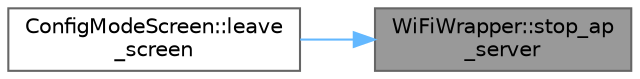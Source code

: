 digraph "WiFiWrapper::stop_ap_server"
{
 // LATEX_PDF_SIZE
  bgcolor="transparent";
  edge [fontname=Helvetica,fontsize=10,labelfontname=Helvetica,labelfontsize=10];
  node [fontname=Helvetica,fontsize=10,shape=box,height=0.2,width=0.4];
  rankdir="RL";
  Node1 [id="Node000001",label="WiFiWrapper::stop_ap\l_server",height=0.2,width=0.4,color="gray40", fillcolor="grey60", style="filled", fontcolor="black",tooltip=" "];
  Node1 -> Node2 [id="edge1_Node000001_Node000002",dir="back",color="steelblue1",style="solid",tooltip=" "];
  Node2 [id="Node000002",label="ConfigModeScreen::leave\l_screen",height=0.2,width=0.4,color="grey40", fillcolor="white", style="filled",URL="$class_config_mode_screen.html#a6d5e41de275a9ff08fa50351a20c3190",tooltip=" "];
}
